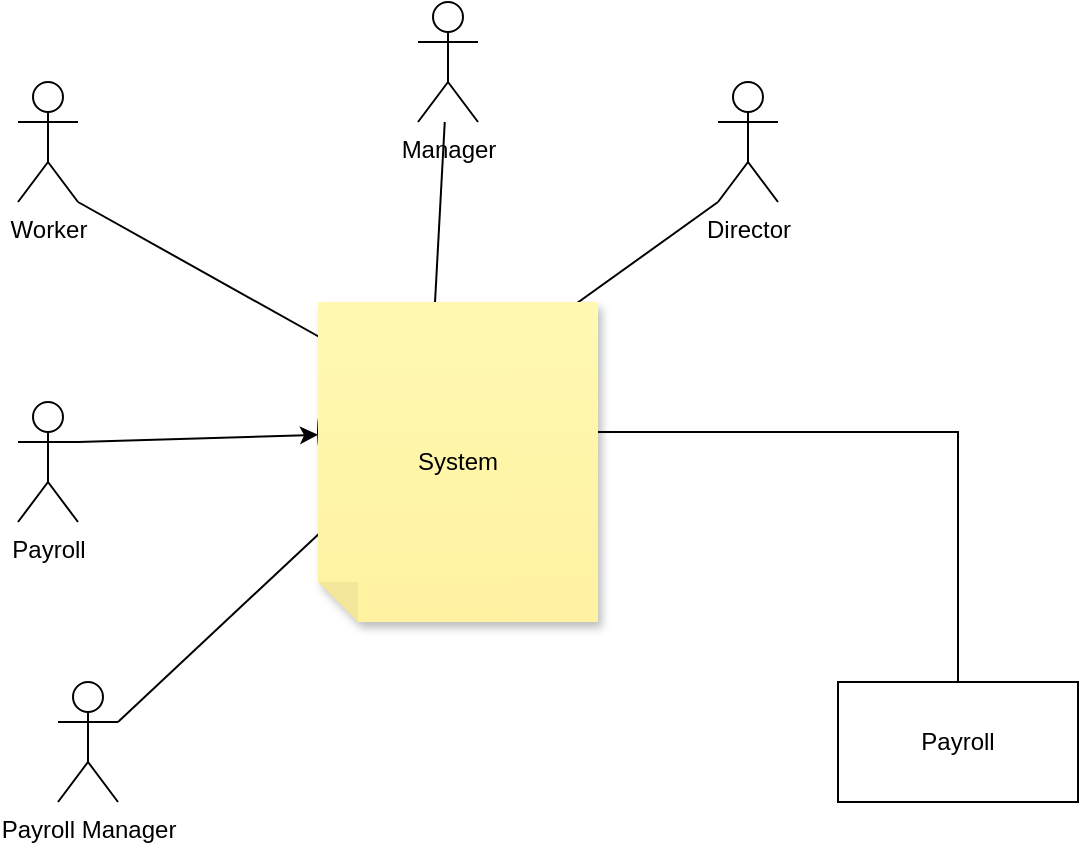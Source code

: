 <mxfile version="21.5.0" type="github">
  <diagram name="Context" id="mEwP4kzyyF2_VTlZ2ulT">
    <mxGraphModel dx="954" dy="627" grid="1" gridSize="10" guides="1" tooltips="1" connect="1" arrows="1" fold="1" page="1" pageScale="1" pageWidth="850" pageHeight="1100" math="0" shadow="0">
      <root>
        <mxCell id="0" />
        <mxCell id="1" parent="0" />
        <mxCell id="lmCsolefn78OlfiVpnHh-1" value="System" style="ellipse;whiteSpace=wrap;html=1;aspect=fixed;" vertex="1" parent="1">
          <mxGeometry x="350" y="260" width="110" height="110" as="geometry" />
        </mxCell>
        <mxCell id="lmCsolefn78OlfiVpnHh-11" style="rounded=0;orthogonalLoop=1;jettySize=auto;html=1;exitX=1;exitY=1;exitDx=0;exitDy=0;exitPerimeter=0;entryX=0;entryY=0;entryDx=0;entryDy=0;" edge="1" parent="1" source="lmCsolefn78OlfiVpnHh-2" target="lmCsolefn78OlfiVpnHh-1">
          <mxGeometry relative="1" as="geometry" />
        </mxCell>
        <mxCell id="lmCsolefn78OlfiVpnHh-2" value="Worker" style="shape=umlActor;verticalLabelPosition=bottom;verticalAlign=top;html=1;outlineConnect=0;" vertex="1" parent="1">
          <mxGeometry x="200" y="140" width="30" height="60" as="geometry" />
        </mxCell>
        <mxCell id="lmCsolefn78OlfiVpnHh-10" style="rounded=0;orthogonalLoop=1;jettySize=auto;html=1;exitX=1;exitY=0.333;exitDx=0;exitDy=0;exitPerimeter=0;" edge="1" parent="1" source="lmCsolefn78OlfiVpnHh-3" target="lmCsolefn78OlfiVpnHh-1">
          <mxGeometry relative="1" as="geometry" />
        </mxCell>
        <mxCell id="lmCsolefn78OlfiVpnHh-3" value="Payroll" style="shape=umlActor;verticalLabelPosition=bottom;verticalAlign=top;html=1;outlineConnect=0;" vertex="1" parent="1">
          <mxGeometry x="200" y="300" width="30" height="60" as="geometry" />
        </mxCell>
        <mxCell id="lmCsolefn78OlfiVpnHh-12" style="rounded=0;orthogonalLoop=1;jettySize=auto;html=1;" edge="1" parent="1" source="lmCsolefn78OlfiVpnHh-4" target="lmCsolefn78OlfiVpnHh-1">
          <mxGeometry relative="1" as="geometry" />
        </mxCell>
        <mxCell id="lmCsolefn78OlfiVpnHh-4" value="Manager" style="shape=umlActor;verticalLabelPosition=bottom;verticalAlign=top;html=1;outlineConnect=0;" vertex="1" parent="1">
          <mxGeometry x="400" y="100" width="30" height="60" as="geometry" />
        </mxCell>
        <mxCell id="lmCsolefn78OlfiVpnHh-13" style="rounded=0;orthogonalLoop=1;jettySize=auto;html=1;exitX=0;exitY=1;exitDx=0;exitDy=0;exitPerimeter=0;entryX=1;entryY=0;entryDx=0;entryDy=0;" edge="1" parent="1" source="lmCsolefn78OlfiVpnHh-5" target="lmCsolefn78OlfiVpnHh-1">
          <mxGeometry relative="1" as="geometry" />
        </mxCell>
        <mxCell id="lmCsolefn78OlfiVpnHh-5" value="Director" style="shape=umlActor;verticalLabelPosition=bottom;verticalAlign=top;html=1;outlineConnect=0;" vertex="1" parent="1">
          <mxGeometry x="550" y="140" width="30" height="60" as="geometry" />
        </mxCell>
        <mxCell id="lmCsolefn78OlfiVpnHh-9" style="rounded=0;orthogonalLoop=1;jettySize=auto;html=1;exitX=1;exitY=0.333;exitDx=0;exitDy=0;exitPerimeter=0;" edge="1" parent="1" source="lmCsolefn78OlfiVpnHh-6" target="lmCsolefn78OlfiVpnHh-1">
          <mxGeometry relative="1" as="geometry" />
        </mxCell>
        <mxCell id="lmCsolefn78OlfiVpnHh-6" value="Payroll Manager" style="shape=umlActor;verticalLabelPosition=bottom;verticalAlign=top;html=1;outlineConnect=0;" vertex="1" parent="1">
          <mxGeometry x="220" y="440" width="30" height="60" as="geometry" />
        </mxCell>
        <mxCell id="lmCsolefn78OlfiVpnHh-17" style="edgeStyle=orthogonalEdgeStyle;rounded=0;orthogonalLoop=1;jettySize=auto;html=1;exitX=0.5;exitY=0;exitDx=0;exitDy=0;entryX=1;entryY=0.5;entryDx=0;entryDy=0;" edge="1" parent="1" source="lmCsolefn78OlfiVpnHh-14" target="lmCsolefn78OlfiVpnHh-1">
          <mxGeometry relative="1" as="geometry" />
        </mxCell>
        <mxCell id="lmCsolefn78OlfiVpnHh-14" value="Payroll" style="rounded=0;whiteSpace=wrap;html=1;" vertex="1" parent="1">
          <mxGeometry x="610" y="440" width="120" height="60" as="geometry" />
        </mxCell>
        <mxCell id="lmCsolefn78OlfiVpnHh-19" value="System" style="shape=note;whiteSpace=wrap;html=1;backgroundOutline=1;fontColor=#000000;darkOpacity=0.05;fillColor=#FFF9B2;strokeColor=none;fillStyle=solid;direction=west;gradientDirection=north;gradientColor=#FFF2A1;shadow=1;size=20;pointerEvents=1;" vertex="1" parent="1">
          <mxGeometry x="350" y="250" width="140" height="160" as="geometry" />
        </mxCell>
      </root>
    </mxGraphModel>
  </diagram>
</mxfile>
